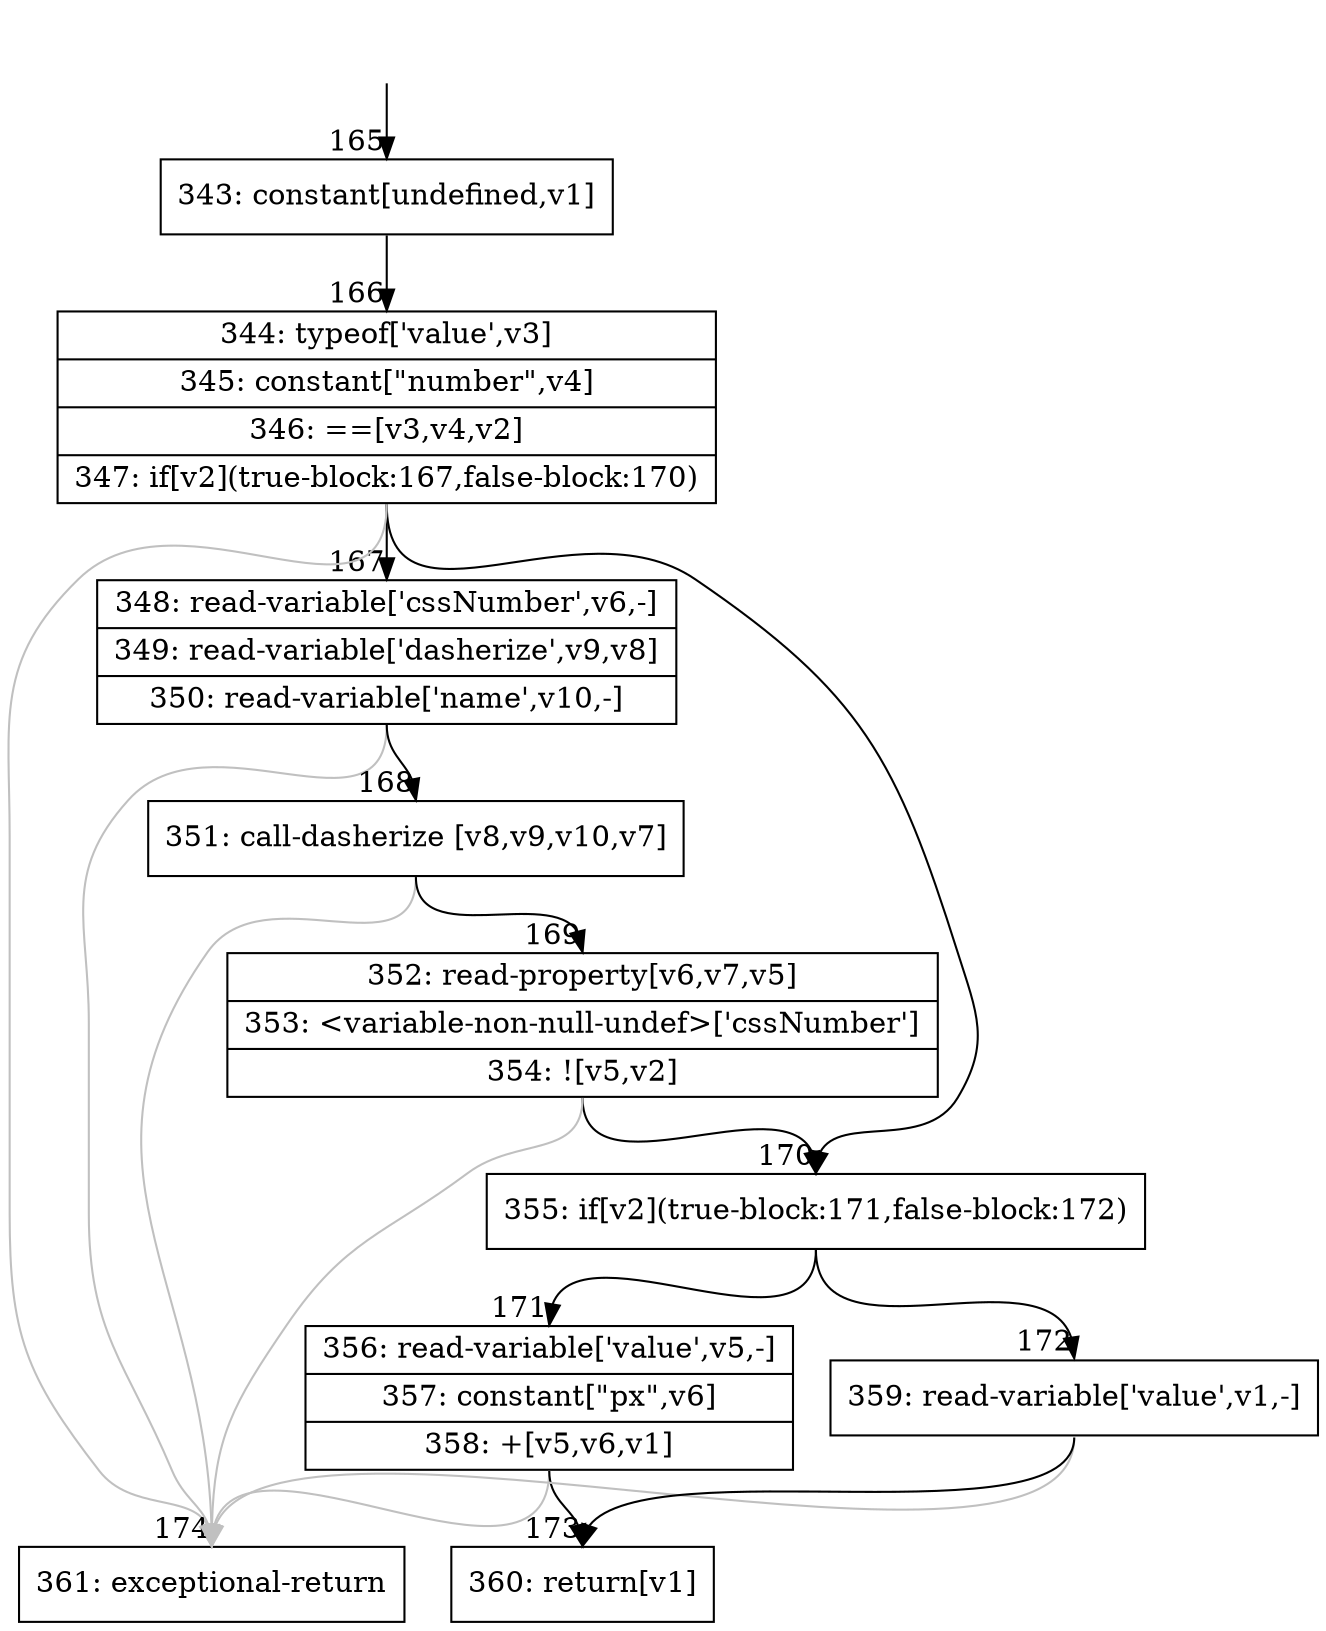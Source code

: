 digraph {
rankdir="TD"
BB_entry20[shape=none,label=""];
BB_entry20 -> BB165 [tailport=s, headport=n, headlabel="    165"]
BB165 [shape=record label="{343: constant[undefined,v1]}" ] 
BB165 -> BB166 [tailport=s, headport=n, headlabel="      166"]
BB166 [shape=record label="{344: typeof['value',v3]|345: constant[\"number\",v4]|346: ==[v3,v4,v2]|347: if[v2](true-block:167,false-block:170)}" ] 
BB166 -> BB170 [tailport=s, headport=n, headlabel="      170"]
BB166 -> BB167 [tailport=s, headport=n, headlabel="      167"]
BB166 -> BB174 [tailport=s, headport=n, color=gray, headlabel="      174"]
BB167 [shape=record label="{348: read-variable['cssNumber',v6,-]|349: read-variable['dasherize',v9,v8]|350: read-variable['name',v10,-]}" ] 
BB167 -> BB168 [tailport=s, headport=n, headlabel="      168"]
BB167 -> BB174 [tailport=s, headport=n, color=gray]
BB168 [shape=record label="{351: call-dasherize [v8,v9,v10,v7]}" ] 
BB168 -> BB169 [tailport=s, headport=n, headlabel="      169"]
BB168 -> BB174 [tailport=s, headport=n, color=gray]
BB169 [shape=record label="{352: read-property[v6,v7,v5]|353: \<variable-non-null-undef\>['cssNumber']|354: ![v5,v2]}" ] 
BB169 -> BB170 [tailport=s, headport=n]
BB169 -> BB174 [tailport=s, headport=n, color=gray]
BB170 [shape=record label="{355: if[v2](true-block:171,false-block:172)}" ] 
BB170 -> BB171 [tailport=s, headport=n, headlabel="      171"]
BB170 -> BB172 [tailport=s, headport=n, headlabel="      172"]
BB171 [shape=record label="{356: read-variable['value',v5,-]|357: constant[\"px\",v6]|358: +[v5,v6,v1]}" ] 
BB171 -> BB173 [tailport=s, headport=n, headlabel="      173"]
BB171 -> BB174 [tailport=s, headport=n, color=gray]
BB172 [shape=record label="{359: read-variable['value',v1,-]}" ] 
BB172 -> BB173 [tailport=s, headport=n]
BB172 -> BB174 [tailport=s, headport=n, color=gray]
BB173 [shape=record label="{360: return[v1]}" ] 
BB174 [shape=record label="{361: exceptional-return}" ] 
//#$~ 95
}
